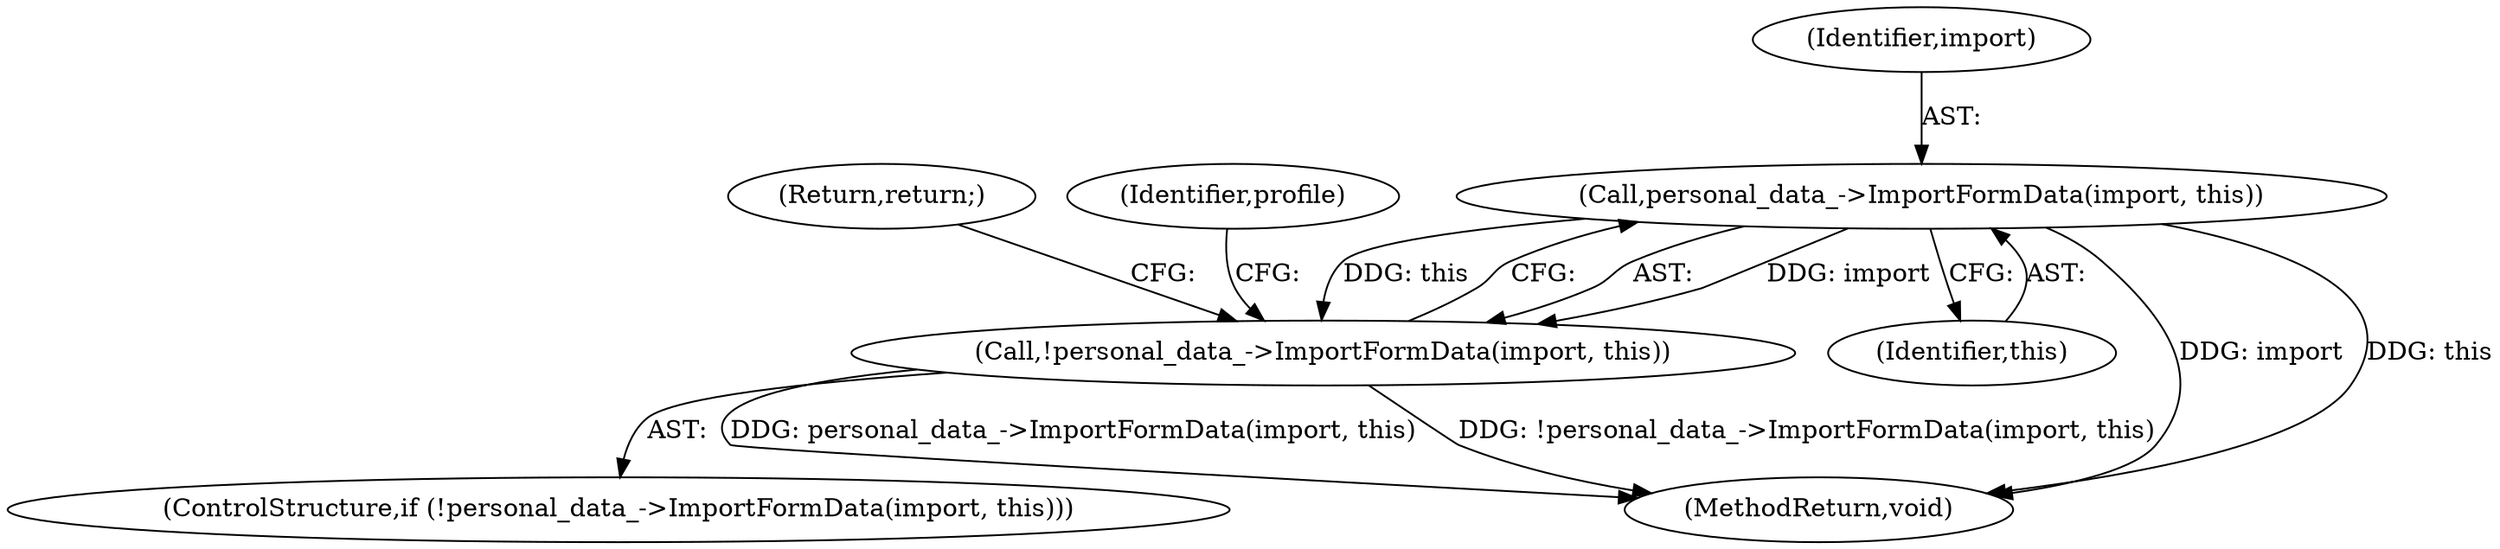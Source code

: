digraph "0_Chrome_0d04639df7a3b2425c671ab08f68eb32b3d04cb1_1@pointer" {
"1000107" [label="(Call,personal_data_->ImportFormData(import, this))"];
"1000106" [label="(Call,!personal_data_->ImportFormData(import, this))"];
"1000109" [label="(Identifier,this)"];
"1000108" [label="(Identifier,import)"];
"1000110" [label="(Return,return;)"];
"1000106" [label="(Call,!personal_data_->ImportFormData(import, this))"];
"1000115" [label="(Identifier,profile)"];
"1000127" [label="(MethodReturn,void)"];
"1000105" [label="(ControlStructure,if (!personal_data_->ImportFormData(import, this)))"];
"1000107" [label="(Call,personal_data_->ImportFormData(import, this))"];
"1000107" -> "1000106"  [label="AST: "];
"1000107" -> "1000109"  [label="CFG: "];
"1000108" -> "1000107"  [label="AST: "];
"1000109" -> "1000107"  [label="AST: "];
"1000106" -> "1000107"  [label="CFG: "];
"1000107" -> "1000127"  [label="DDG: import"];
"1000107" -> "1000127"  [label="DDG: this"];
"1000107" -> "1000106"  [label="DDG: import"];
"1000107" -> "1000106"  [label="DDG: this"];
"1000106" -> "1000105"  [label="AST: "];
"1000110" -> "1000106"  [label="CFG: "];
"1000115" -> "1000106"  [label="CFG: "];
"1000106" -> "1000127"  [label="DDG: personal_data_->ImportFormData(import, this)"];
"1000106" -> "1000127"  [label="DDG: !personal_data_->ImportFormData(import, this)"];
}
